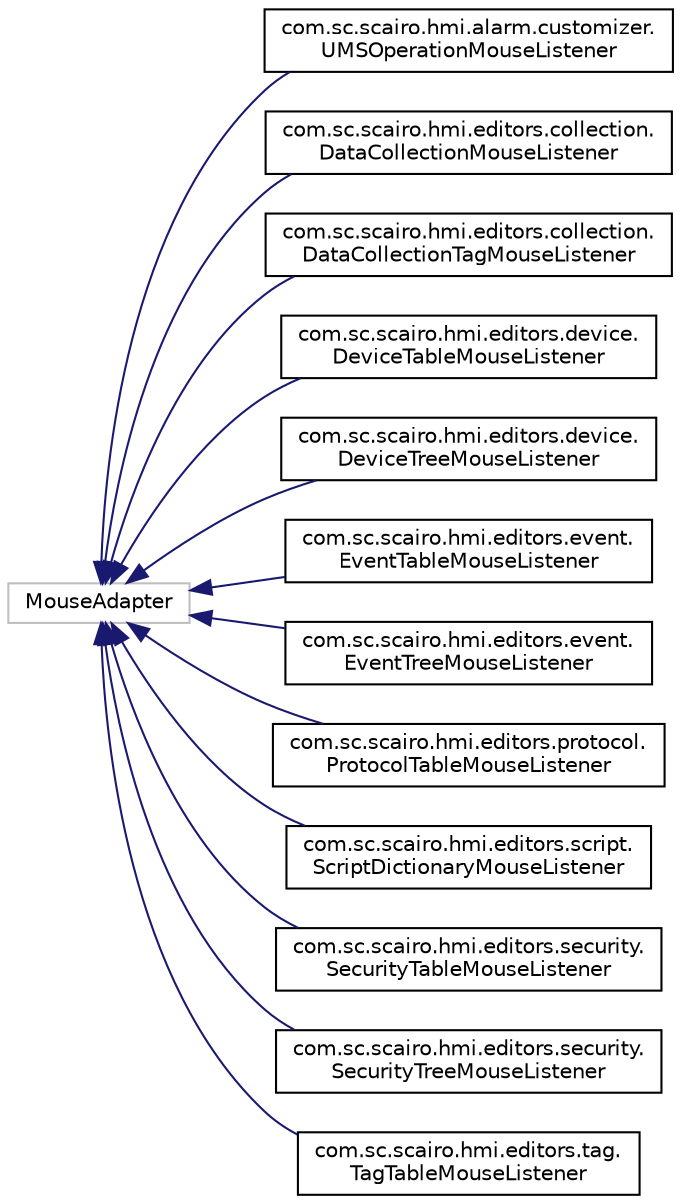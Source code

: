 digraph "Graphical Class Hierarchy"
{
 // LATEX_PDF_SIZE
  edge [fontname="Helvetica",fontsize="10",labelfontname="Helvetica",labelfontsize="10"];
  node [fontname="Helvetica",fontsize="10",shape=record];
  rankdir="LR";
  Node286 [label="MouseAdapter",height=0.2,width=0.4,color="grey75", fillcolor="white", style="filled",tooltip=" "];
  Node286 -> Node0 [dir="back",color="midnightblue",fontsize="10",style="solid",fontname="Helvetica"];
  Node0 [label="com.sc.scairo.hmi.alarm.customizer.\lUMSOperationMouseListener",height=0.2,width=0.4,color="black", fillcolor="white", style="filled",URL="$classcom_1_1sc_1_1scairo_1_1hmi_1_1alarm_1_1customizer_1_1_u_m_s_operation_mouse_listener.html",tooltip=" "];
  Node286 -> Node288 [dir="back",color="midnightblue",fontsize="10",style="solid",fontname="Helvetica"];
  Node288 [label="com.sc.scairo.hmi.editors.collection.\lDataCollectionMouseListener",height=0.2,width=0.4,color="black", fillcolor="white", style="filled",URL="$classcom_1_1sc_1_1scairo_1_1hmi_1_1editors_1_1collection_1_1_data_collection_mouse_listener.html",tooltip=" "];
  Node286 -> Node289 [dir="back",color="midnightblue",fontsize="10",style="solid",fontname="Helvetica"];
  Node289 [label="com.sc.scairo.hmi.editors.collection.\lDataCollectionTagMouseListener",height=0.2,width=0.4,color="black", fillcolor="white", style="filled",URL="$classcom_1_1sc_1_1scairo_1_1hmi_1_1editors_1_1collection_1_1_data_collection_tag_mouse_listener.html",tooltip=" "];
  Node286 -> Node290 [dir="back",color="midnightblue",fontsize="10",style="solid",fontname="Helvetica"];
  Node290 [label="com.sc.scairo.hmi.editors.device.\lDeviceTableMouseListener",height=0.2,width=0.4,color="black", fillcolor="white", style="filled",URL="$classcom_1_1sc_1_1scairo_1_1hmi_1_1editors_1_1device_1_1_device_table_mouse_listener.html",tooltip=" "];
  Node286 -> Node291 [dir="back",color="midnightblue",fontsize="10",style="solid",fontname="Helvetica"];
  Node291 [label="com.sc.scairo.hmi.editors.device.\lDeviceTreeMouseListener",height=0.2,width=0.4,color="black", fillcolor="white", style="filled",URL="$classcom_1_1sc_1_1scairo_1_1hmi_1_1editors_1_1device_1_1_device_tree_mouse_listener.html",tooltip=" "];
  Node286 -> Node292 [dir="back",color="midnightblue",fontsize="10",style="solid",fontname="Helvetica"];
  Node292 [label="com.sc.scairo.hmi.editors.event.\lEventTableMouseListener",height=0.2,width=0.4,color="black", fillcolor="white", style="filled",URL="$classcom_1_1sc_1_1scairo_1_1hmi_1_1editors_1_1event_1_1_event_table_mouse_listener.html",tooltip=" "];
  Node286 -> Node293 [dir="back",color="midnightblue",fontsize="10",style="solid",fontname="Helvetica"];
  Node293 [label="com.sc.scairo.hmi.editors.event.\lEventTreeMouseListener",height=0.2,width=0.4,color="black", fillcolor="white", style="filled",URL="$classcom_1_1sc_1_1scairo_1_1hmi_1_1editors_1_1event_1_1_event_tree_mouse_listener.html",tooltip=" "];
  Node286 -> Node294 [dir="back",color="midnightblue",fontsize="10",style="solid",fontname="Helvetica"];
  Node294 [label="com.sc.scairo.hmi.editors.protocol.\lProtocolTableMouseListener",height=0.2,width=0.4,color="black", fillcolor="white", style="filled",URL="$classcom_1_1sc_1_1scairo_1_1hmi_1_1editors_1_1protocol_1_1_protocol_table_mouse_listener.html",tooltip=" "];
  Node286 -> Node295 [dir="back",color="midnightblue",fontsize="10",style="solid",fontname="Helvetica"];
  Node295 [label="com.sc.scairo.hmi.editors.script.\lScriptDictionaryMouseListener",height=0.2,width=0.4,color="black", fillcolor="white", style="filled",URL="$classcom_1_1sc_1_1scairo_1_1hmi_1_1editors_1_1script_1_1_script_dictionary_mouse_listener.html",tooltip=" "];
  Node286 -> Node296 [dir="back",color="midnightblue",fontsize="10",style="solid",fontname="Helvetica"];
  Node296 [label="com.sc.scairo.hmi.editors.security.\lSecurityTableMouseListener",height=0.2,width=0.4,color="black", fillcolor="white", style="filled",URL="$classcom_1_1sc_1_1scairo_1_1hmi_1_1editors_1_1security_1_1_security_table_mouse_listener.html",tooltip=" "];
  Node286 -> Node297 [dir="back",color="midnightblue",fontsize="10",style="solid",fontname="Helvetica"];
  Node297 [label="com.sc.scairo.hmi.editors.security.\lSecurityTreeMouseListener",height=0.2,width=0.4,color="black", fillcolor="white", style="filled",URL="$classcom_1_1sc_1_1scairo_1_1hmi_1_1editors_1_1security_1_1_security_tree_mouse_listener.html",tooltip=" "];
  Node286 -> Node298 [dir="back",color="midnightblue",fontsize="10",style="solid",fontname="Helvetica"];
  Node298 [label="com.sc.scairo.hmi.editors.tag.\lTagTableMouseListener",height=0.2,width=0.4,color="black", fillcolor="white", style="filled",URL="$classcom_1_1sc_1_1scairo_1_1hmi_1_1editors_1_1tag_1_1_tag_table_mouse_listener.html",tooltip=" "];
}
